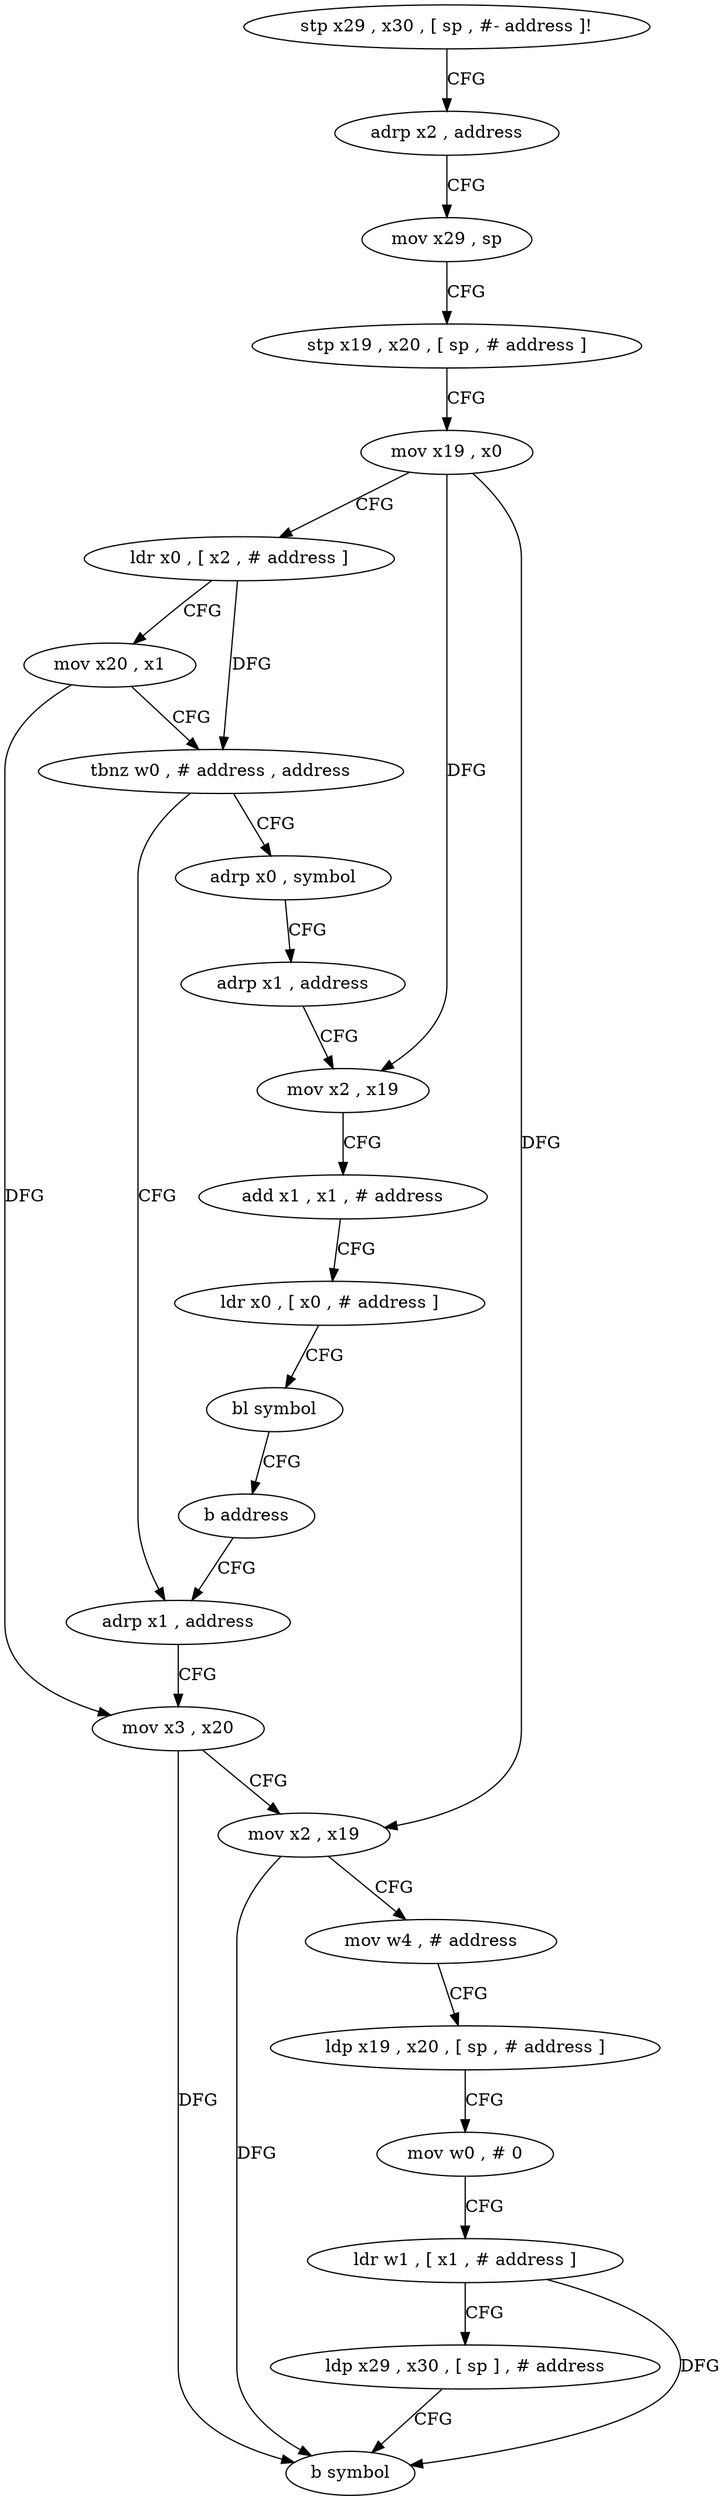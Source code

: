 digraph "func" {
"4231192" [label = "stp x29 , x30 , [ sp , #- address ]!" ]
"4231196" [label = "adrp x2 , address" ]
"4231200" [label = "mov x29 , sp" ]
"4231204" [label = "stp x19 , x20 , [ sp , # address ]" ]
"4231208" [label = "mov x19 , x0" ]
"4231212" [label = "ldr x0 , [ x2 , # address ]" ]
"4231216" [label = "mov x20 , x1" ]
"4231220" [label = "tbnz w0 , # address , address" ]
"4231264" [label = "adrp x0 , symbol" ]
"4231224" [label = "adrp x1 , address" ]
"4231268" [label = "adrp x1 , address" ]
"4231272" [label = "mov x2 , x19" ]
"4231276" [label = "add x1 , x1 , # address" ]
"4231280" [label = "ldr x0 , [ x0 , # address ]" ]
"4231284" [label = "bl symbol" ]
"4231288" [label = "b address" ]
"4231228" [label = "mov x3 , x20" ]
"4231232" [label = "mov x2 , x19" ]
"4231236" [label = "mov w4 , # address" ]
"4231240" [label = "ldp x19 , x20 , [ sp , # address ]" ]
"4231244" [label = "mov w0 , # 0" ]
"4231248" [label = "ldr w1 , [ x1 , # address ]" ]
"4231252" [label = "ldp x29 , x30 , [ sp ] , # address" ]
"4231256" [label = "b symbol" ]
"4231192" -> "4231196" [ label = "CFG" ]
"4231196" -> "4231200" [ label = "CFG" ]
"4231200" -> "4231204" [ label = "CFG" ]
"4231204" -> "4231208" [ label = "CFG" ]
"4231208" -> "4231212" [ label = "CFG" ]
"4231208" -> "4231272" [ label = "DFG" ]
"4231208" -> "4231232" [ label = "DFG" ]
"4231212" -> "4231216" [ label = "CFG" ]
"4231212" -> "4231220" [ label = "DFG" ]
"4231216" -> "4231220" [ label = "CFG" ]
"4231216" -> "4231228" [ label = "DFG" ]
"4231220" -> "4231264" [ label = "CFG" ]
"4231220" -> "4231224" [ label = "CFG" ]
"4231264" -> "4231268" [ label = "CFG" ]
"4231224" -> "4231228" [ label = "CFG" ]
"4231268" -> "4231272" [ label = "CFG" ]
"4231272" -> "4231276" [ label = "CFG" ]
"4231276" -> "4231280" [ label = "CFG" ]
"4231280" -> "4231284" [ label = "CFG" ]
"4231284" -> "4231288" [ label = "CFG" ]
"4231288" -> "4231224" [ label = "CFG" ]
"4231228" -> "4231232" [ label = "CFG" ]
"4231228" -> "4231256" [ label = "DFG" ]
"4231232" -> "4231236" [ label = "CFG" ]
"4231232" -> "4231256" [ label = "DFG" ]
"4231236" -> "4231240" [ label = "CFG" ]
"4231240" -> "4231244" [ label = "CFG" ]
"4231244" -> "4231248" [ label = "CFG" ]
"4231248" -> "4231252" [ label = "CFG" ]
"4231248" -> "4231256" [ label = "DFG" ]
"4231252" -> "4231256" [ label = "CFG" ]
}
